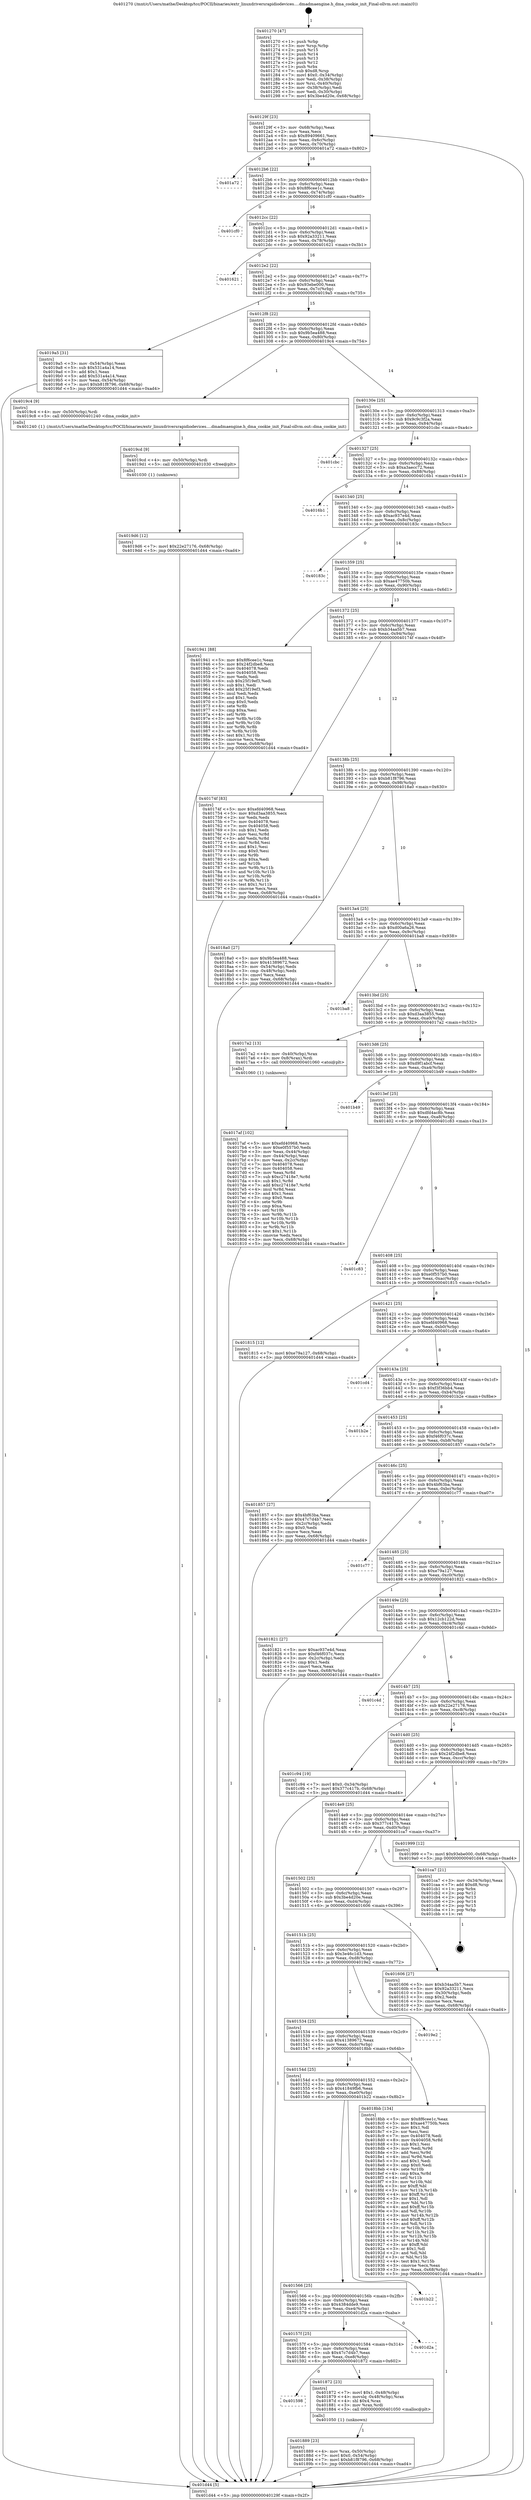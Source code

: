 digraph "0x401270" {
  label = "0x401270 (/mnt/c/Users/mathe/Desktop/tcc/POCII/binaries/extr_linuxdriversrapidiodevices....dmadmaengine.h_dma_cookie_init_Final-ollvm.out::main(0))"
  labelloc = "t"
  node[shape=record]

  Entry [label="",width=0.3,height=0.3,shape=circle,fillcolor=black,style=filled]
  "0x40129f" [label="{
     0x40129f [23]\l
     | [instrs]\l
     &nbsp;&nbsp;0x40129f \<+3\>: mov -0x68(%rbp),%eax\l
     &nbsp;&nbsp;0x4012a2 \<+2\>: mov %eax,%ecx\l
     &nbsp;&nbsp;0x4012a4 \<+6\>: sub $0x89409661,%ecx\l
     &nbsp;&nbsp;0x4012aa \<+3\>: mov %eax,-0x6c(%rbp)\l
     &nbsp;&nbsp;0x4012ad \<+3\>: mov %ecx,-0x70(%rbp)\l
     &nbsp;&nbsp;0x4012b0 \<+6\>: je 0000000000401a72 \<main+0x802\>\l
  }"]
  "0x401a72" [label="{
     0x401a72\l
  }", style=dashed]
  "0x4012b6" [label="{
     0x4012b6 [22]\l
     | [instrs]\l
     &nbsp;&nbsp;0x4012b6 \<+5\>: jmp 00000000004012bb \<main+0x4b\>\l
     &nbsp;&nbsp;0x4012bb \<+3\>: mov -0x6c(%rbp),%eax\l
     &nbsp;&nbsp;0x4012be \<+5\>: sub $0x8f6cee1c,%eax\l
     &nbsp;&nbsp;0x4012c3 \<+3\>: mov %eax,-0x74(%rbp)\l
     &nbsp;&nbsp;0x4012c6 \<+6\>: je 0000000000401cf0 \<main+0xa80\>\l
  }"]
  Exit [label="",width=0.3,height=0.3,shape=circle,fillcolor=black,style=filled,peripheries=2]
  "0x401cf0" [label="{
     0x401cf0\l
  }", style=dashed]
  "0x4012cc" [label="{
     0x4012cc [22]\l
     | [instrs]\l
     &nbsp;&nbsp;0x4012cc \<+5\>: jmp 00000000004012d1 \<main+0x61\>\l
     &nbsp;&nbsp;0x4012d1 \<+3\>: mov -0x6c(%rbp),%eax\l
     &nbsp;&nbsp;0x4012d4 \<+5\>: sub $0x92a33211,%eax\l
     &nbsp;&nbsp;0x4012d9 \<+3\>: mov %eax,-0x78(%rbp)\l
     &nbsp;&nbsp;0x4012dc \<+6\>: je 0000000000401621 \<main+0x3b1\>\l
  }"]
  "0x4019d6" [label="{
     0x4019d6 [12]\l
     | [instrs]\l
     &nbsp;&nbsp;0x4019d6 \<+7\>: movl $0x22e27176,-0x68(%rbp)\l
     &nbsp;&nbsp;0x4019dd \<+5\>: jmp 0000000000401d44 \<main+0xad4\>\l
  }"]
  "0x401621" [label="{
     0x401621\l
  }", style=dashed]
  "0x4012e2" [label="{
     0x4012e2 [22]\l
     | [instrs]\l
     &nbsp;&nbsp;0x4012e2 \<+5\>: jmp 00000000004012e7 \<main+0x77\>\l
     &nbsp;&nbsp;0x4012e7 \<+3\>: mov -0x6c(%rbp),%eax\l
     &nbsp;&nbsp;0x4012ea \<+5\>: sub $0x93ebe000,%eax\l
     &nbsp;&nbsp;0x4012ef \<+3\>: mov %eax,-0x7c(%rbp)\l
     &nbsp;&nbsp;0x4012f2 \<+6\>: je 00000000004019a5 \<main+0x735\>\l
  }"]
  "0x4019cd" [label="{
     0x4019cd [9]\l
     | [instrs]\l
     &nbsp;&nbsp;0x4019cd \<+4\>: mov -0x50(%rbp),%rdi\l
     &nbsp;&nbsp;0x4019d1 \<+5\>: call 0000000000401030 \<free@plt\>\l
     | [calls]\l
     &nbsp;&nbsp;0x401030 \{1\} (unknown)\l
  }"]
  "0x4019a5" [label="{
     0x4019a5 [31]\l
     | [instrs]\l
     &nbsp;&nbsp;0x4019a5 \<+3\>: mov -0x54(%rbp),%eax\l
     &nbsp;&nbsp;0x4019a8 \<+5\>: sub $0x531a4a14,%eax\l
     &nbsp;&nbsp;0x4019ad \<+3\>: add $0x1,%eax\l
     &nbsp;&nbsp;0x4019b0 \<+5\>: add $0x531a4a14,%eax\l
     &nbsp;&nbsp;0x4019b5 \<+3\>: mov %eax,-0x54(%rbp)\l
     &nbsp;&nbsp;0x4019b8 \<+7\>: movl $0xb81f8796,-0x68(%rbp)\l
     &nbsp;&nbsp;0x4019bf \<+5\>: jmp 0000000000401d44 \<main+0xad4\>\l
  }"]
  "0x4012f8" [label="{
     0x4012f8 [22]\l
     | [instrs]\l
     &nbsp;&nbsp;0x4012f8 \<+5\>: jmp 00000000004012fd \<main+0x8d\>\l
     &nbsp;&nbsp;0x4012fd \<+3\>: mov -0x6c(%rbp),%eax\l
     &nbsp;&nbsp;0x401300 \<+5\>: sub $0x9b5ea488,%eax\l
     &nbsp;&nbsp;0x401305 \<+3\>: mov %eax,-0x80(%rbp)\l
     &nbsp;&nbsp;0x401308 \<+6\>: je 00000000004019c4 \<main+0x754\>\l
  }"]
  "0x401889" [label="{
     0x401889 [23]\l
     | [instrs]\l
     &nbsp;&nbsp;0x401889 \<+4\>: mov %rax,-0x50(%rbp)\l
     &nbsp;&nbsp;0x40188d \<+7\>: movl $0x0,-0x54(%rbp)\l
     &nbsp;&nbsp;0x401894 \<+7\>: movl $0xb81f8796,-0x68(%rbp)\l
     &nbsp;&nbsp;0x40189b \<+5\>: jmp 0000000000401d44 \<main+0xad4\>\l
  }"]
  "0x4019c4" [label="{
     0x4019c4 [9]\l
     | [instrs]\l
     &nbsp;&nbsp;0x4019c4 \<+4\>: mov -0x50(%rbp),%rdi\l
     &nbsp;&nbsp;0x4019c8 \<+5\>: call 0000000000401240 \<dma_cookie_init\>\l
     | [calls]\l
     &nbsp;&nbsp;0x401240 \{1\} (/mnt/c/Users/mathe/Desktop/tcc/POCII/binaries/extr_linuxdriversrapidiodevices....dmadmaengine.h_dma_cookie_init_Final-ollvm.out::dma_cookie_init)\l
  }"]
  "0x40130e" [label="{
     0x40130e [25]\l
     | [instrs]\l
     &nbsp;&nbsp;0x40130e \<+5\>: jmp 0000000000401313 \<main+0xa3\>\l
     &nbsp;&nbsp;0x401313 \<+3\>: mov -0x6c(%rbp),%eax\l
     &nbsp;&nbsp;0x401316 \<+5\>: sub $0x9c9c3f2a,%eax\l
     &nbsp;&nbsp;0x40131b \<+6\>: mov %eax,-0x84(%rbp)\l
     &nbsp;&nbsp;0x401321 \<+6\>: je 0000000000401cbc \<main+0xa4c\>\l
  }"]
  "0x401598" [label="{
     0x401598\l
  }", style=dashed]
  "0x401cbc" [label="{
     0x401cbc\l
  }", style=dashed]
  "0x401327" [label="{
     0x401327 [25]\l
     | [instrs]\l
     &nbsp;&nbsp;0x401327 \<+5\>: jmp 000000000040132c \<main+0xbc\>\l
     &nbsp;&nbsp;0x40132c \<+3\>: mov -0x6c(%rbp),%eax\l
     &nbsp;&nbsp;0x40132f \<+5\>: sub $0xa3aecc72,%eax\l
     &nbsp;&nbsp;0x401334 \<+6\>: mov %eax,-0x88(%rbp)\l
     &nbsp;&nbsp;0x40133a \<+6\>: je 00000000004016b1 \<main+0x441\>\l
  }"]
  "0x401872" [label="{
     0x401872 [23]\l
     | [instrs]\l
     &nbsp;&nbsp;0x401872 \<+7\>: movl $0x1,-0x48(%rbp)\l
     &nbsp;&nbsp;0x401879 \<+4\>: movslq -0x48(%rbp),%rax\l
     &nbsp;&nbsp;0x40187d \<+4\>: shl $0x4,%rax\l
     &nbsp;&nbsp;0x401881 \<+3\>: mov %rax,%rdi\l
     &nbsp;&nbsp;0x401884 \<+5\>: call 0000000000401050 \<malloc@plt\>\l
     | [calls]\l
     &nbsp;&nbsp;0x401050 \{1\} (unknown)\l
  }"]
  "0x4016b1" [label="{
     0x4016b1\l
  }", style=dashed]
  "0x401340" [label="{
     0x401340 [25]\l
     | [instrs]\l
     &nbsp;&nbsp;0x401340 \<+5\>: jmp 0000000000401345 \<main+0xd5\>\l
     &nbsp;&nbsp;0x401345 \<+3\>: mov -0x6c(%rbp),%eax\l
     &nbsp;&nbsp;0x401348 \<+5\>: sub $0xac937e4d,%eax\l
     &nbsp;&nbsp;0x40134d \<+6\>: mov %eax,-0x8c(%rbp)\l
     &nbsp;&nbsp;0x401353 \<+6\>: je 000000000040183c \<main+0x5cc\>\l
  }"]
  "0x40157f" [label="{
     0x40157f [25]\l
     | [instrs]\l
     &nbsp;&nbsp;0x40157f \<+5\>: jmp 0000000000401584 \<main+0x314\>\l
     &nbsp;&nbsp;0x401584 \<+3\>: mov -0x6c(%rbp),%eax\l
     &nbsp;&nbsp;0x401587 \<+5\>: sub $0x47c7d4b7,%eax\l
     &nbsp;&nbsp;0x40158c \<+6\>: mov %eax,-0xe8(%rbp)\l
     &nbsp;&nbsp;0x401592 \<+6\>: je 0000000000401872 \<main+0x602\>\l
  }"]
  "0x40183c" [label="{
     0x40183c\l
  }", style=dashed]
  "0x401359" [label="{
     0x401359 [25]\l
     | [instrs]\l
     &nbsp;&nbsp;0x401359 \<+5\>: jmp 000000000040135e \<main+0xee\>\l
     &nbsp;&nbsp;0x40135e \<+3\>: mov -0x6c(%rbp),%eax\l
     &nbsp;&nbsp;0x401361 \<+5\>: sub $0xae47750b,%eax\l
     &nbsp;&nbsp;0x401366 \<+6\>: mov %eax,-0x90(%rbp)\l
     &nbsp;&nbsp;0x40136c \<+6\>: je 0000000000401941 \<main+0x6d1\>\l
  }"]
  "0x401d2a" [label="{
     0x401d2a\l
  }", style=dashed]
  "0x401941" [label="{
     0x401941 [88]\l
     | [instrs]\l
     &nbsp;&nbsp;0x401941 \<+5\>: mov $0x8f6cee1c,%eax\l
     &nbsp;&nbsp;0x401946 \<+5\>: mov $0x24f2dbe8,%ecx\l
     &nbsp;&nbsp;0x40194b \<+7\>: mov 0x404078,%edx\l
     &nbsp;&nbsp;0x401952 \<+7\>: mov 0x404058,%esi\l
     &nbsp;&nbsp;0x401959 \<+2\>: mov %edx,%edi\l
     &nbsp;&nbsp;0x40195b \<+6\>: sub $0x25f19ef3,%edi\l
     &nbsp;&nbsp;0x401961 \<+3\>: sub $0x1,%edi\l
     &nbsp;&nbsp;0x401964 \<+6\>: add $0x25f19ef3,%edi\l
     &nbsp;&nbsp;0x40196a \<+3\>: imul %edi,%edx\l
     &nbsp;&nbsp;0x40196d \<+3\>: and $0x1,%edx\l
     &nbsp;&nbsp;0x401970 \<+3\>: cmp $0x0,%edx\l
     &nbsp;&nbsp;0x401973 \<+4\>: sete %r8b\l
     &nbsp;&nbsp;0x401977 \<+3\>: cmp $0xa,%esi\l
     &nbsp;&nbsp;0x40197a \<+4\>: setl %r9b\l
     &nbsp;&nbsp;0x40197e \<+3\>: mov %r8b,%r10b\l
     &nbsp;&nbsp;0x401981 \<+3\>: and %r9b,%r10b\l
     &nbsp;&nbsp;0x401984 \<+3\>: xor %r9b,%r8b\l
     &nbsp;&nbsp;0x401987 \<+3\>: or %r8b,%r10b\l
     &nbsp;&nbsp;0x40198a \<+4\>: test $0x1,%r10b\l
     &nbsp;&nbsp;0x40198e \<+3\>: cmovne %ecx,%eax\l
     &nbsp;&nbsp;0x401991 \<+3\>: mov %eax,-0x68(%rbp)\l
     &nbsp;&nbsp;0x401994 \<+5\>: jmp 0000000000401d44 \<main+0xad4\>\l
  }"]
  "0x401372" [label="{
     0x401372 [25]\l
     | [instrs]\l
     &nbsp;&nbsp;0x401372 \<+5\>: jmp 0000000000401377 \<main+0x107\>\l
     &nbsp;&nbsp;0x401377 \<+3\>: mov -0x6c(%rbp),%eax\l
     &nbsp;&nbsp;0x40137a \<+5\>: sub $0xb34aa5b7,%eax\l
     &nbsp;&nbsp;0x40137f \<+6\>: mov %eax,-0x94(%rbp)\l
     &nbsp;&nbsp;0x401385 \<+6\>: je 000000000040174f \<main+0x4df\>\l
  }"]
  "0x401566" [label="{
     0x401566 [25]\l
     | [instrs]\l
     &nbsp;&nbsp;0x401566 \<+5\>: jmp 000000000040156b \<main+0x2fb\>\l
     &nbsp;&nbsp;0x40156b \<+3\>: mov -0x6c(%rbp),%eax\l
     &nbsp;&nbsp;0x40156e \<+5\>: sub $0x4384dde9,%eax\l
     &nbsp;&nbsp;0x401573 \<+6\>: mov %eax,-0xe4(%rbp)\l
     &nbsp;&nbsp;0x401579 \<+6\>: je 0000000000401d2a \<main+0xaba\>\l
  }"]
  "0x40174f" [label="{
     0x40174f [83]\l
     | [instrs]\l
     &nbsp;&nbsp;0x40174f \<+5\>: mov $0xefd40968,%eax\l
     &nbsp;&nbsp;0x401754 \<+5\>: mov $0xd3aa3855,%ecx\l
     &nbsp;&nbsp;0x401759 \<+2\>: xor %edx,%edx\l
     &nbsp;&nbsp;0x40175b \<+7\>: mov 0x404078,%esi\l
     &nbsp;&nbsp;0x401762 \<+7\>: mov 0x404058,%edi\l
     &nbsp;&nbsp;0x401769 \<+3\>: sub $0x1,%edx\l
     &nbsp;&nbsp;0x40176c \<+3\>: mov %esi,%r8d\l
     &nbsp;&nbsp;0x40176f \<+3\>: add %edx,%r8d\l
     &nbsp;&nbsp;0x401772 \<+4\>: imul %r8d,%esi\l
     &nbsp;&nbsp;0x401776 \<+3\>: and $0x1,%esi\l
     &nbsp;&nbsp;0x401779 \<+3\>: cmp $0x0,%esi\l
     &nbsp;&nbsp;0x40177c \<+4\>: sete %r9b\l
     &nbsp;&nbsp;0x401780 \<+3\>: cmp $0xa,%edi\l
     &nbsp;&nbsp;0x401783 \<+4\>: setl %r10b\l
     &nbsp;&nbsp;0x401787 \<+3\>: mov %r9b,%r11b\l
     &nbsp;&nbsp;0x40178a \<+3\>: and %r10b,%r11b\l
     &nbsp;&nbsp;0x40178d \<+3\>: xor %r10b,%r9b\l
     &nbsp;&nbsp;0x401790 \<+3\>: or %r9b,%r11b\l
     &nbsp;&nbsp;0x401793 \<+4\>: test $0x1,%r11b\l
     &nbsp;&nbsp;0x401797 \<+3\>: cmovne %ecx,%eax\l
     &nbsp;&nbsp;0x40179a \<+3\>: mov %eax,-0x68(%rbp)\l
     &nbsp;&nbsp;0x40179d \<+5\>: jmp 0000000000401d44 \<main+0xad4\>\l
  }"]
  "0x40138b" [label="{
     0x40138b [25]\l
     | [instrs]\l
     &nbsp;&nbsp;0x40138b \<+5\>: jmp 0000000000401390 \<main+0x120\>\l
     &nbsp;&nbsp;0x401390 \<+3\>: mov -0x6c(%rbp),%eax\l
     &nbsp;&nbsp;0x401393 \<+5\>: sub $0xb81f8796,%eax\l
     &nbsp;&nbsp;0x401398 \<+6\>: mov %eax,-0x98(%rbp)\l
     &nbsp;&nbsp;0x40139e \<+6\>: je 00000000004018a0 \<main+0x630\>\l
  }"]
  "0x401b22" [label="{
     0x401b22\l
  }", style=dashed]
  "0x4018a0" [label="{
     0x4018a0 [27]\l
     | [instrs]\l
     &nbsp;&nbsp;0x4018a0 \<+5\>: mov $0x9b5ea488,%eax\l
     &nbsp;&nbsp;0x4018a5 \<+5\>: mov $0x41389672,%ecx\l
     &nbsp;&nbsp;0x4018aa \<+3\>: mov -0x54(%rbp),%edx\l
     &nbsp;&nbsp;0x4018ad \<+3\>: cmp -0x48(%rbp),%edx\l
     &nbsp;&nbsp;0x4018b0 \<+3\>: cmovl %ecx,%eax\l
     &nbsp;&nbsp;0x4018b3 \<+3\>: mov %eax,-0x68(%rbp)\l
     &nbsp;&nbsp;0x4018b6 \<+5\>: jmp 0000000000401d44 \<main+0xad4\>\l
  }"]
  "0x4013a4" [label="{
     0x4013a4 [25]\l
     | [instrs]\l
     &nbsp;&nbsp;0x4013a4 \<+5\>: jmp 00000000004013a9 \<main+0x139\>\l
     &nbsp;&nbsp;0x4013a9 \<+3\>: mov -0x6c(%rbp),%eax\l
     &nbsp;&nbsp;0x4013ac \<+5\>: sub $0xd00a6a26,%eax\l
     &nbsp;&nbsp;0x4013b1 \<+6\>: mov %eax,-0x9c(%rbp)\l
     &nbsp;&nbsp;0x4013b7 \<+6\>: je 0000000000401ba8 \<main+0x938\>\l
  }"]
  "0x40154d" [label="{
     0x40154d [25]\l
     | [instrs]\l
     &nbsp;&nbsp;0x40154d \<+5\>: jmp 0000000000401552 \<main+0x2e2\>\l
     &nbsp;&nbsp;0x401552 \<+3\>: mov -0x6c(%rbp),%eax\l
     &nbsp;&nbsp;0x401555 \<+5\>: sub $0x41849fb6,%eax\l
     &nbsp;&nbsp;0x40155a \<+6\>: mov %eax,-0xe0(%rbp)\l
     &nbsp;&nbsp;0x401560 \<+6\>: je 0000000000401b22 \<main+0x8b2\>\l
  }"]
  "0x401ba8" [label="{
     0x401ba8\l
  }", style=dashed]
  "0x4013bd" [label="{
     0x4013bd [25]\l
     | [instrs]\l
     &nbsp;&nbsp;0x4013bd \<+5\>: jmp 00000000004013c2 \<main+0x152\>\l
     &nbsp;&nbsp;0x4013c2 \<+3\>: mov -0x6c(%rbp),%eax\l
     &nbsp;&nbsp;0x4013c5 \<+5\>: sub $0xd3aa3855,%eax\l
     &nbsp;&nbsp;0x4013ca \<+6\>: mov %eax,-0xa0(%rbp)\l
     &nbsp;&nbsp;0x4013d0 \<+6\>: je 00000000004017a2 \<main+0x532\>\l
  }"]
  "0x4018bb" [label="{
     0x4018bb [134]\l
     | [instrs]\l
     &nbsp;&nbsp;0x4018bb \<+5\>: mov $0x8f6cee1c,%eax\l
     &nbsp;&nbsp;0x4018c0 \<+5\>: mov $0xae47750b,%ecx\l
     &nbsp;&nbsp;0x4018c5 \<+2\>: mov $0x1,%dl\l
     &nbsp;&nbsp;0x4018c7 \<+2\>: xor %esi,%esi\l
     &nbsp;&nbsp;0x4018c9 \<+7\>: mov 0x404078,%edi\l
     &nbsp;&nbsp;0x4018d0 \<+8\>: mov 0x404058,%r8d\l
     &nbsp;&nbsp;0x4018d8 \<+3\>: sub $0x1,%esi\l
     &nbsp;&nbsp;0x4018db \<+3\>: mov %edi,%r9d\l
     &nbsp;&nbsp;0x4018de \<+3\>: add %esi,%r9d\l
     &nbsp;&nbsp;0x4018e1 \<+4\>: imul %r9d,%edi\l
     &nbsp;&nbsp;0x4018e5 \<+3\>: and $0x1,%edi\l
     &nbsp;&nbsp;0x4018e8 \<+3\>: cmp $0x0,%edi\l
     &nbsp;&nbsp;0x4018eb \<+4\>: sete %r10b\l
     &nbsp;&nbsp;0x4018ef \<+4\>: cmp $0xa,%r8d\l
     &nbsp;&nbsp;0x4018f3 \<+4\>: setl %r11b\l
     &nbsp;&nbsp;0x4018f7 \<+3\>: mov %r10b,%bl\l
     &nbsp;&nbsp;0x4018fa \<+3\>: xor $0xff,%bl\l
     &nbsp;&nbsp;0x4018fd \<+3\>: mov %r11b,%r14b\l
     &nbsp;&nbsp;0x401900 \<+4\>: xor $0xff,%r14b\l
     &nbsp;&nbsp;0x401904 \<+3\>: xor $0x1,%dl\l
     &nbsp;&nbsp;0x401907 \<+3\>: mov %bl,%r15b\l
     &nbsp;&nbsp;0x40190a \<+4\>: and $0xff,%r15b\l
     &nbsp;&nbsp;0x40190e \<+3\>: and %dl,%r10b\l
     &nbsp;&nbsp;0x401911 \<+3\>: mov %r14b,%r12b\l
     &nbsp;&nbsp;0x401914 \<+4\>: and $0xff,%r12b\l
     &nbsp;&nbsp;0x401918 \<+3\>: and %dl,%r11b\l
     &nbsp;&nbsp;0x40191b \<+3\>: or %r10b,%r15b\l
     &nbsp;&nbsp;0x40191e \<+3\>: or %r11b,%r12b\l
     &nbsp;&nbsp;0x401921 \<+3\>: xor %r12b,%r15b\l
     &nbsp;&nbsp;0x401924 \<+3\>: or %r14b,%bl\l
     &nbsp;&nbsp;0x401927 \<+3\>: xor $0xff,%bl\l
     &nbsp;&nbsp;0x40192a \<+3\>: or $0x1,%dl\l
     &nbsp;&nbsp;0x40192d \<+2\>: and %dl,%bl\l
     &nbsp;&nbsp;0x40192f \<+3\>: or %bl,%r15b\l
     &nbsp;&nbsp;0x401932 \<+4\>: test $0x1,%r15b\l
     &nbsp;&nbsp;0x401936 \<+3\>: cmovne %ecx,%eax\l
     &nbsp;&nbsp;0x401939 \<+3\>: mov %eax,-0x68(%rbp)\l
     &nbsp;&nbsp;0x40193c \<+5\>: jmp 0000000000401d44 \<main+0xad4\>\l
  }"]
  "0x4017a2" [label="{
     0x4017a2 [13]\l
     | [instrs]\l
     &nbsp;&nbsp;0x4017a2 \<+4\>: mov -0x40(%rbp),%rax\l
     &nbsp;&nbsp;0x4017a6 \<+4\>: mov 0x8(%rax),%rdi\l
     &nbsp;&nbsp;0x4017aa \<+5\>: call 0000000000401060 \<atoi@plt\>\l
     | [calls]\l
     &nbsp;&nbsp;0x401060 \{1\} (unknown)\l
  }"]
  "0x4013d6" [label="{
     0x4013d6 [25]\l
     | [instrs]\l
     &nbsp;&nbsp;0x4013d6 \<+5\>: jmp 00000000004013db \<main+0x16b\>\l
     &nbsp;&nbsp;0x4013db \<+3\>: mov -0x6c(%rbp),%eax\l
     &nbsp;&nbsp;0x4013de \<+5\>: sub $0xd9f1abcf,%eax\l
     &nbsp;&nbsp;0x4013e3 \<+6\>: mov %eax,-0xa4(%rbp)\l
     &nbsp;&nbsp;0x4013e9 \<+6\>: je 0000000000401b49 \<main+0x8d9\>\l
  }"]
  "0x401534" [label="{
     0x401534 [25]\l
     | [instrs]\l
     &nbsp;&nbsp;0x401534 \<+5\>: jmp 0000000000401539 \<main+0x2c9\>\l
     &nbsp;&nbsp;0x401539 \<+3\>: mov -0x6c(%rbp),%eax\l
     &nbsp;&nbsp;0x40153c \<+5\>: sub $0x41389672,%eax\l
     &nbsp;&nbsp;0x401541 \<+6\>: mov %eax,-0xdc(%rbp)\l
     &nbsp;&nbsp;0x401547 \<+6\>: je 00000000004018bb \<main+0x64b\>\l
  }"]
  "0x401b49" [label="{
     0x401b49\l
  }", style=dashed]
  "0x4013ef" [label="{
     0x4013ef [25]\l
     | [instrs]\l
     &nbsp;&nbsp;0x4013ef \<+5\>: jmp 00000000004013f4 \<main+0x184\>\l
     &nbsp;&nbsp;0x4013f4 \<+3\>: mov -0x6c(%rbp),%eax\l
     &nbsp;&nbsp;0x4013f7 \<+5\>: sub $0xdfd4ac8b,%eax\l
     &nbsp;&nbsp;0x4013fc \<+6\>: mov %eax,-0xa8(%rbp)\l
     &nbsp;&nbsp;0x401402 \<+6\>: je 0000000000401c83 \<main+0xa13\>\l
  }"]
  "0x4019e2" [label="{
     0x4019e2\l
  }", style=dashed]
  "0x401c83" [label="{
     0x401c83\l
  }", style=dashed]
  "0x401408" [label="{
     0x401408 [25]\l
     | [instrs]\l
     &nbsp;&nbsp;0x401408 \<+5\>: jmp 000000000040140d \<main+0x19d\>\l
     &nbsp;&nbsp;0x40140d \<+3\>: mov -0x6c(%rbp),%eax\l
     &nbsp;&nbsp;0x401410 \<+5\>: sub $0xe0f557b0,%eax\l
     &nbsp;&nbsp;0x401415 \<+6\>: mov %eax,-0xac(%rbp)\l
     &nbsp;&nbsp;0x40141b \<+6\>: je 0000000000401815 \<main+0x5a5\>\l
  }"]
  "0x4017af" [label="{
     0x4017af [102]\l
     | [instrs]\l
     &nbsp;&nbsp;0x4017af \<+5\>: mov $0xefd40968,%ecx\l
     &nbsp;&nbsp;0x4017b4 \<+5\>: mov $0xe0f557b0,%edx\l
     &nbsp;&nbsp;0x4017b9 \<+3\>: mov %eax,-0x44(%rbp)\l
     &nbsp;&nbsp;0x4017bc \<+3\>: mov -0x44(%rbp),%eax\l
     &nbsp;&nbsp;0x4017bf \<+3\>: mov %eax,-0x2c(%rbp)\l
     &nbsp;&nbsp;0x4017c2 \<+7\>: mov 0x404078,%eax\l
     &nbsp;&nbsp;0x4017c9 \<+7\>: mov 0x404058,%esi\l
     &nbsp;&nbsp;0x4017d0 \<+3\>: mov %eax,%r8d\l
     &nbsp;&nbsp;0x4017d3 \<+7\>: sub $0xc27418e7,%r8d\l
     &nbsp;&nbsp;0x4017da \<+4\>: sub $0x1,%r8d\l
     &nbsp;&nbsp;0x4017de \<+7\>: add $0xc27418e7,%r8d\l
     &nbsp;&nbsp;0x4017e5 \<+4\>: imul %r8d,%eax\l
     &nbsp;&nbsp;0x4017e9 \<+3\>: and $0x1,%eax\l
     &nbsp;&nbsp;0x4017ec \<+3\>: cmp $0x0,%eax\l
     &nbsp;&nbsp;0x4017ef \<+4\>: sete %r9b\l
     &nbsp;&nbsp;0x4017f3 \<+3\>: cmp $0xa,%esi\l
     &nbsp;&nbsp;0x4017f6 \<+4\>: setl %r10b\l
     &nbsp;&nbsp;0x4017fa \<+3\>: mov %r9b,%r11b\l
     &nbsp;&nbsp;0x4017fd \<+3\>: and %r10b,%r11b\l
     &nbsp;&nbsp;0x401800 \<+3\>: xor %r10b,%r9b\l
     &nbsp;&nbsp;0x401803 \<+3\>: or %r9b,%r11b\l
     &nbsp;&nbsp;0x401806 \<+4\>: test $0x1,%r11b\l
     &nbsp;&nbsp;0x40180a \<+3\>: cmovne %edx,%ecx\l
     &nbsp;&nbsp;0x40180d \<+3\>: mov %ecx,-0x68(%rbp)\l
     &nbsp;&nbsp;0x401810 \<+5\>: jmp 0000000000401d44 \<main+0xad4\>\l
  }"]
  "0x401815" [label="{
     0x401815 [12]\l
     | [instrs]\l
     &nbsp;&nbsp;0x401815 \<+7\>: movl $0xe79a127,-0x68(%rbp)\l
     &nbsp;&nbsp;0x40181c \<+5\>: jmp 0000000000401d44 \<main+0xad4\>\l
  }"]
  "0x401421" [label="{
     0x401421 [25]\l
     | [instrs]\l
     &nbsp;&nbsp;0x401421 \<+5\>: jmp 0000000000401426 \<main+0x1b6\>\l
     &nbsp;&nbsp;0x401426 \<+3\>: mov -0x6c(%rbp),%eax\l
     &nbsp;&nbsp;0x401429 \<+5\>: sub $0xefd40968,%eax\l
     &nbsp;&nbsp;0x40142e \<+6\>: mov %eax,-0xb0(%rbp)\l
     &nbsp;&nbsp;0x401434 \<+6\>: je 0000000000401cd4 \<main+0xa64\>\l
  }"]
  "0x401270" [label="{
     0x401270 [47]\l
     | [instrs]\l
     &nbsp;&nbsp;0x401270 \<+1\>: push %rbp\l
     &nbsp;&nbsp;0x401271 \<+3\>: mov %rsp,%rbp\l
     &nbsp;&nbsp;0x401274 \<+2\>: push %r15\l
     &nbsp;&nbsp;0x401276 \<+2\>: push %r14\l
     &nbsp;&nbsp;0x401278 \<+2\>: push %r13\l
     &nbsp;&nbsp;0x40127a \<+2\>: push %r12\l
     &nbsp;&nbsp;0x40127c \<+1\>: push %rbx\l
     &nbsp;&nbsp;0x40127d \<+7\>: sub $0xd8,%rsp\l
     &nbsp;&nbsp;0x401284 \<+7\>: movl $0x0,-0x34(%rbp)\l
     &nbsp;&nbsp;0x40128b \<+3\>: mov %edi,-0x38(%rbp)\l
     &nbsp;&nbsp;0x40128e \<+4\>: mov %rsi,-0x40(%rbp)\l
     &nbsp;&nbsp;0x401292 \<+3\>: mov -0x38(%rbp),%edi\l
     &nbsp;&nbsp;0x401295 \<+3\>: mov %edi,-0x30(%rbp)\l
     &nbsp;&nbsp;0x401298 \<+7\>: movl $0x3be4d20e,-0x68(%rbp)\l
  }"]
  "0x401cd4" [label="{
     0x401cd4\l
  }", style=dashed]
  "0x40143a" [label="{
     0x40143a [25]\l
     | [instrs]\l
     &nbsp;&nbsp;0x40143a \<+5\>: jmp 000000000040143f \<main+0x1cf\>\l
     &nbsp;&nbsp;0x40143f \<+3\>: mov -0x6c(%rbp),%eax\l
     &nbsp;&nbsp;0x401442 \<+5\>: sub $0xf3f36bb4,%eax\l
     &nbsp;&nbsp;0x401447 \<+6\>: mov %eax,-0xb4(%rbp)\l
     &nbsp;&nbsp;0x40144d \<+6\>: je 0000000000401b2e \<main+0x8be\>\l
  }"]
  "0x401d44" [label="{
     0x401d44 [5]\l
     | [instrs]\l
     &nbsp;&nbsp;0x401d44 \<+5\>: jmp 000000000040129f \<main+0x2f\>\l
  }"]
  "0x401b2e" [label="{
     0x401b2e\l
  }", style=dashed]
  "0x401453" [label="{
     0x401453 [25]\l
     | [instrs]\l
     &nbsp;&nbsp;0x401453 \<+5\>: jmp 0000000000401458 \<main+0x1e8\>\l
     &nbsp;&nbsp;0x401458 \<+3\>: mov -0x6c(%rbp),%eax\l
     &nbsp;&nbsp;0x40145b \<+5\>: sub $0xf46f037c,%eax\l
     &nbsp;&nbsp;0x401460 \<+6\>: mov %eax,-0xb8(%rbp)\l
     &nbsp;&nbsp;0x401466 \<+6\>: je 0000000000401857 \<main+0x5e7\>\l
  }"]
  "0x40151b" [label="{
     0x40151b [25]\l
     | [instrs]\l
     &nbsp;&nbsp;0x40151b \<+5\>: jmp 0000000000401520 \<main+0x2b0\>\l
     &nbsp;&nbsp;0x401520 \<+3\>: mov -0x6c(%rbp),%eax\l
     &nbsp;&nbsp;0x401523 \<+5\>: sub $0x3e46c1d3,%eax\l
     &nbsp;&nbsp;0x401528 \<+6\>: mov %eax,-0xd8(%rbp)\l
     &nbsp;&nbsp;0x40152e \<+6\>: je 00000000004019e2 \<main+0x772\>\l
  }"]
  "0x401857" [label="{
     0x401857 [27]\l
     | [instrs]\l
     &nbsp;&nbsp;0x401857 \<+5\>: mov $0x4bf63ba,%eax\l
     &nbsp;&nbsp;0x40185c \<+5\>: mov $0x47c7d4b7,%ecx\l
     &nbsp;&nbsp;0x401861 \<+3\>: mov -0x2c(%rbp),%edx\l
     &nbsp;&nbsp;0x401864 \<+3\>: cmp $0x0,%edx\l
     &nbsp;&nbsp;0x401867 \<+3\>: cmove %ecx,%eax\l
     &nbsp;&nbsp;0x40186a \<+3\>: mov %eax,-0x68(%rbp)\l
     &nbsp;&nbsp;0x40186d \<+5\>: jmp 0000000000401d44 \<main+0xad4\>\l
  }"]
  "0x40146c" [label="{
     0x40146c [25]\l
     | [instrs]\l
     &nbsp;&nbsp;0x40146c \<+5\>: jmp 0000000000401471 \<main+0x201\>\l
     &nbsp;&nbsp;0x401471 \<+3\>: mov -0x6c(%rbp),%eax\l
     &nbsp;&nbsp;0x401474 \<+5\>: sub $0x4bf63ba,%eax\l
     &nbsp;&nbsp;0x401479 \<+6\>: mov %eax,-0xbc(%rbp)\l
     &nbsp;&nbsp;0x40147f \<+6\>: je 0000000000401c77 \<main+0xa07\>\l
  }"]
  "0x401606" [label="{
     0x401606 [27]\l
     | [instrs]\l
     &nbsp;&nbsp;0x401606 \<+5\>: mov $0xb34aa5b7,%eax\l
     &nbsp;&nbsp;0x40160b \<+5\>: mov $0x92a33211,%ecx\l
     &nbsp;&nbsp;0x401610 \<+3\>: mov -0x30(%rbp),%edx\l
     &nbsp;&nbsp;0x401613 \<+3\>: cmp $0x2,%edx\l
     &nbsp;&nbsp;0x401616 \<+3\>: cmovne %ecx,%eax\l
     &nbsp;&nbsp;0x401619 \<+3\>: mov %eax,-0x68(%rbp)\l
     &nbsp;&nbsp;0x40161c \<+5\>: jmp 0000000000401d44 \<main+0xad4\>\l
  }"]
  "0x401c77" [label="{
     0x401c77\l
  }", style=dashed]
  "0x401485" [label="{
     0x401485 [25]\l
     | [instrs]\l
     &nbsp;&nbsp;0x401485 \<+5\>: jmp 000000000040148a \<main+0x21a\>\l
     &nbsp;&nbsp;0x40148a \<+3\>: mov -0x6c(%rbp),%eax\l
     &nbsp;&nbsp;0x40148d \<+5\>: sub $0xe79a127,%eax\l
     &nbsp;&nbsp;0x401492 \<+6\>: mov %eax,-0xc0(%rbp)\l
     &nbsp;&nbsp;0x401498 \<+6\>: je 0000000000401821 \<main+0x5b1\>\l
  }"]
  "0x401502" [label="{
     0x401502 [25]\l
     | [instrs]\l
     &nbsp;&nbsp;0x401502 \<+5\>: jmp 0000000000401507 \<main+0x297\>\l
     &nbsp;&nbsp;0x401507 \<+3\>: mov -0x6c(%rbp),%eax\l
     &nbsp;&nbsp;0x40150a \<+5\>: sub $0x3be4d20e,%eax\l
     &nbsp;&nbsp;0x40150f \<+6\>: mov %eax,-0xd4(%rbp)\l
     &nbsp;&nbsp;0x401515 \<+6\>: je 0000000000401606 \<main+0x396\>\l
  }"]
  "0x401821" [label="{
     0x401821 [27]\l
     | [instrs]\l
     &nbsp;&nbsp;0x401821 \<+5\>: mov $0xac937e4d,%eax\l
     &nbsp;&nbsp;0x401826 \<+5\>: mov $0xf46f037c,%ecx\l
     &nbsp;&nbsp;0x40182b \<+3\>: mov -0x2c(%rbp),%edx\l
     &nbsp;&nbsp;0x40182e \<+3\>: cmp $0x1,%edx\l
     &nbsp;&nbsp;0x401831 \<+3\>: cmovl %ecx,%eax\l
     &nbsp;&nbsp;0x401834 \<+3\>: mov %eax,-0x68(%rbp)\l
     &nbsp;&nbsp;0x401837 \<+5\>: jmp 0000000000401d44 \<main+0xad4\>\l
  }"]
  "0x40149e" [label="{
     0x40149e [25]\l
     | [instrs]\l
     &nbsp;&nbsp;0x40149e \<+5\>: jmp 00000000004014a3 \<main+0x233\>\l
     &nbsp;&nbsp;0x4014a3 \<+3\>: mov -0x6c(%rbp),%eax\l
     &nbsp;&nbsp;0x4014a6 \<+5\>: sub $0x12cb122d,%eax\l
     &nbsp;&nbsp;0x4014ab \<+6\>: mov %eax,-0xc4(%rbp)\l
     &nbsp;&nbsp;0x4014b1 \<+6\>: je 0000000000401c4d \<main+0x9dd\>\l
  }"]
  "0x401ca7" [label="{
     0x401ca7 [21]\l
     | [instrs]\l
     &nbsp;&nbsp;0x401ca7 \<+3\>: mov -0x34(%rbp),%eax\l
     &nbsp;&nbsp;0x401caa \<+7\>: add $0xd8,%rsp\l
     &nbsp;&nbsp;0x401cb1 \<+1\>: pop %rbx\l
     &nbsp;&nbsp;0x401cb2 \<+2\>: pop %r12\l
     &nbsp;&nbsp;0x401cb4 \<+2\>: pop %r13\l
     &nbsp;&nbsp;0x401cb6 \<+2\>: pop %r14\l
     &nbsp;&nbsp;0x401cb8 \<+2\>: pop %r15\l
     &nbsp;&nbsp;0x401cba \<+1\>: pop %rbp\l
     &nbsp;&nbsp;0x401cbb \<+1\>: ret\l
  }"]
  "0x401c4d" [label="{
     0x401c4d\l
  }", style=dashed]
  "0x4014b7" [label="{
     0x4014b7 [25]\l
     | [instrs]\l
     &nbsp;&nbsp;0x4014b7 \<+5\>: jmp 00000000004014bc \<main+0x24c\>\l
     &nbsp;&nbsp;0x4014bc \<+3\>: mov -0x6c(%rbp),%eax\l
     &nbsp;&nbsp;0x4014bf \<+5\>: sub $0x22e27176,%eax\l
     &nbsp;&nbsp;0x4014c4 \<+6\>: mov %eax,-0xc8(%rbp)\l
     &nbsp;&nbsp;0x4014ca \<+6\>: je 0000000000401c94 \<main+0xa24\>\l
  }"]
  "0x4014e9" [label="{
     0x4014e9 [25]\l
     | [instrs]\l
     &nbsp;&nbsp;0x4014e9 \<+5\>: jmp 00000000004014ee \<main+0x27e\>\l
     &nbsp;&nbsp;0x4014ee \<+3\>: mov -0x6c(%rbp),%eax\l
     &nbsp;&nbsp;0x4014f1 \<+5\>: sub $0x377c417b,%eax\l
     &nbsp;&nbsp;0x4014f6 \<+6\>: mov %eax,-0xd0(%rbp)\l
     &nbsp;&nbsp;0x4014fc \<+6\>: je 0000000000401ca7 \<main+0xa37\>\l
  }"]
  "0x401c94" [label="{
     0x401c94 [19]\l
     | [instrs]\l
     &nbsp;&nbsp;0x401c94 \<+7\>: movl $0x0,-0x34(%rbp)\l
     &nbsp;&nbsp;0x401c9b \<+7\>: movl $0x377c417b,-0x68(%rbp)\l
     &nbsp;&nbsp;0x401ca2 \<+5\>: jmp 0000000000401d44 \<main+0xad4\>\l
  }"]
  "0x4014d0" [label="{
     0x4014d0 [25]\l
     | [instrs]\l
     &nbsp;&nbsp;0x4014d0 \<+5\>: jmp 00000000004014d5 \<main+0x265\>\l
     &nbsp;&nbsp;0x4014d5 \<+3\>: mov -0x6c(%rbp),%eax\l
     &nbsp;&nbsp;0x4014d8 \<+5\>: sub $0x24f2dbe8,%eax\l
     &nbsp;&nbsp;0x4014dd \<+6\>: mov %eax,-0xcc(%rbp)\l
     &nbsp;&nbsp;0x4014e3 \<+6\>: je 0000000000401999 \<main+0x729\>\l
  }"]
  "0x401999" [label="{
     0x401999 [12]\l
     | [instrs]\l
     &nbsp;&nbsp;0x401999 \<+7\>: movl $0x93ebe000,-0x68(%rbp)\l
     &nbsp;&nbsp;0x4019a0 \<+5\>: jmp 0000000000401d44 \<main+0xad4\>\l
  }"]
  Entry -> "0x401270" [label=" 1"]
  "0x40129f" -> "0x401a72" [label=" 0"]
  "0x40129f" -> "0x4012b6" [label=" 16"]
  "0x401ca7" -> Exit [label=" 1"]
  "0x4012b6" -> "0x401cf0" [label=" 0"]
  "0x4012b6" -> "0x4012cc" [label=" 16"]
  "0x401c94" -> "0x401d44" [label=" 1"]
  "0x4012cc" -> "0x401621" [label=" 0"]
  "0x4012cc" -> "0x4012e2" [label=" 16"]
  "0x4019d6" -> "0x401d44" [label=" 1"]
  "0x4012e2" -> "0x4019a5" [label=" 1"]
  "0x4012e2" -> "0x4012f8" [label=" 15"]
  "0x4019cd" -> "0x4019d6" [label=" 1"]
  "0x4012f8" -> "0x4019c4" [label=" 1"]
  "0x4012f8" -> "0x40130e" [label=" 14"]
  "0x4019c4" -> "0x4019cd" [label=" 1"]
  "0x40130e" -> "0x401cbc" [label=" 0"]
  "0x40130e" -> "0x401327" [label=" 14"]
  "0x4019a5" -> "0x401d44" [label=" 1"]
  "0x401327" -> "0x4016b1" [label=" 0"]
  "0x401327" -> "0x401340" [label=" 14"]
  "0x401999" -> "0x401d44" [label=" 1"]
  "0x401340" -> "0x40183c" [label=" 0"]
  "0x401340" -> "0x401359" [label=" 14"]
  "0x4018bb" -> "0x401d44" [label=" 1"]
  "0x401359" -> "0x401941" [label=" 1"]
  "0x401359" -> "0x401372" [label=" 13"]
  "0x4018a0" -> "0x401d44" [label=" 2"]
  "0x401372" -> "0x40174f" [label=" 1"]
  "0x401372" -> "0x40138b" [label=" 12"]
  "0x401872" -> "0x401889" [label=" 1"]
  "0x40138b" -> "0x4018a0" [label=" 2"]
  "0x40138b" -> "0x4013a4" [label=" 10"]
  "0x40157f" -> "0x401598" [label=" 0"]
  "0x4013a4" -> "0x401ba8" [label=" 0"]
  "0x4013a4" -> "0x4013bd" [label=" 10"]
  "0x401941" -> "0x401d44" [label=" 1"]
  "0x4013bd" -> "0x4017a2" [label=" 1"]
  "0x4013bd" -> "0x4013d6" [label=" 9"]
  "0x401566" -> "0x40157f" [label=" 1"]
  "0x4013d6" -> "0x401b49" [label=" 0"]
  "0x4013d6" -> "0x4013ef" [label=" 9"]
  "0x401889" -> "0x401d44" [label=" 1"]
  "0x4013ef" -> "0x401c83" [label=" 0"]
  "0x4013ef" -> "0x401408" [label=" 9"]
  "0x40154d" -> "0x401566" [label=" 1"]
  "0x401408" -> "0x401815" [label=" 1"]
  "0x401408" -> "0x401421" [label=" 8"]
  "0x40157f" -> "0x401872" [label=" 1"]
  "0x401421" -> "0x401cd4" [label=" 0"]
  "0x401421" -> "0x40143a" [label=" 8"]
  "0x401534" -> "0x40154d" [label=" 1"]
  "0x40143a" -> "0x401b2e" [label=" 0"]
  "0x40143a" -> "0x401453" [label=" 8"]
  "0x401534" -> "0x4018bb" [label=" 1"]
  "0x401453" -> "0x401857" [label=" 1"]
  "0x401453" -> "0x40146c" [label=" 7"]
  "0x401566" -> "0x401d2a" [label=" 0"]
  "0x40146c" -> "0x401c77" [label=" 0"]
  "0x40146c" -> "0x401485" [label=" 7"]
  "0x40151b" -> "0x401534" [label=" 2"]
  "0x401485" -> "0x401821" [label=" 1"]
  "0x401485" -> "0x40149e" [label=" 6"]
  "0x40154d" -> "0x401b22" [label=" 0"]
  "0x40149e" -> "0x401c4d" [label=" 0"]
  "0x40149e" -> "0x4014b7" [label=" 6"]
  "0x401857" -> "0x401d44" [label=" 1"]
  "0x4014b7" -> "0x401c94" [label=" 1"]
  "0x4014b7" -> "0x4014d0" [label=" 5"]
  "0x401815" -> "0x401d44" [label=" 1"]
  "0x4014d0" -> "0x401999" [label=" 1"]
  "0x4014d0" -> "0x4014e9" [label=" 4"]
  "0x401821" -> "0x401d44" [label=" 1"]
  "0x4014e9" -> "0x401ca7" [label=" 1"]
  "0x4014e9" -> "0x401502" [label=" 3"]
  "0x40151b" -> "0x4019e2" [label=" 0"]
  "0x401502" -> "0x401606" [label=" 1"]
  "0x401502" -> "0x40151b" [label=" 2"]
  "0x401606" -> "0x401d44" [label=" 1"]
  "0x401270" -> "0x40129f" [label=" 1"]
  "0x401d44" -> "0x40129f" [label=" 15"]
  "0x40174f" -> "0x401d44" [label=" 1"]
  "0x4017a2" -> "0x4017af" [label=" 1"]
  "0x4017af" -> "0x401d44" [label=" 1"]
}
